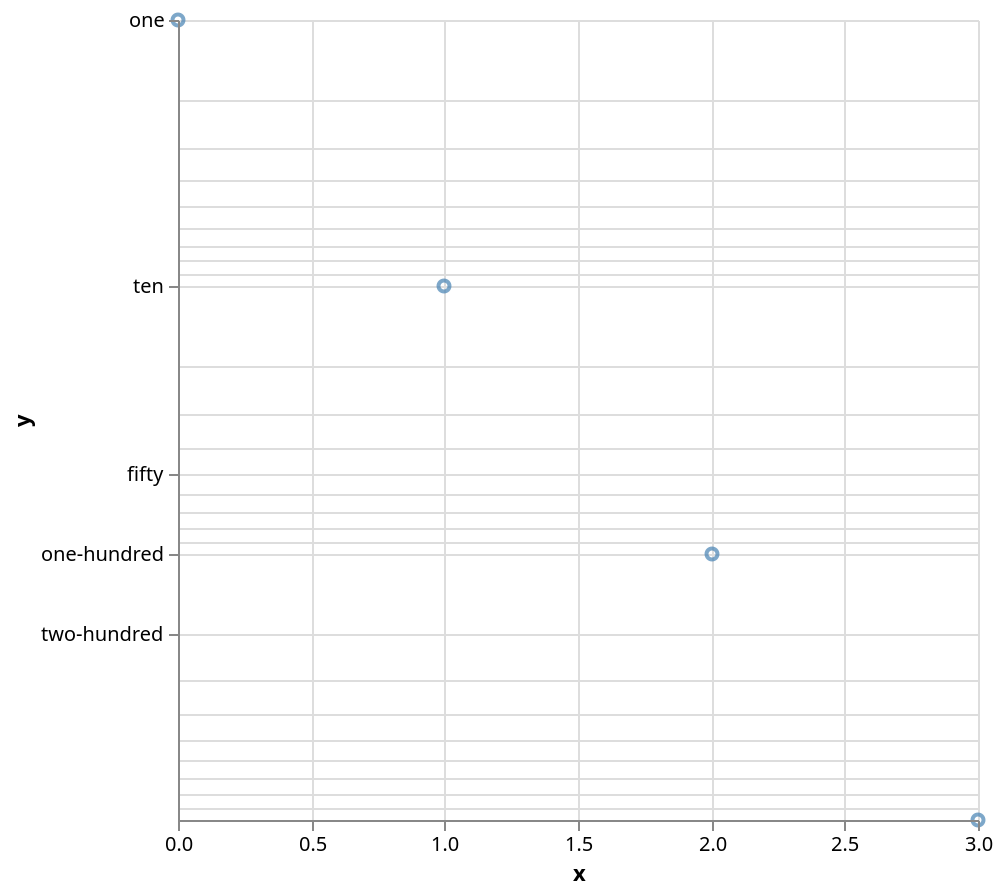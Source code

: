 {
  "$schema": "http://vega.github.io/schema/vega/v3.0.json",
  "padding": 5,
  "autosize": "pad",
  "signals": [
    {
      "name": "width",
      "update": "data('layout')[0].width"
    },
    {
      "name": "height",
      "update": "data('layout')[0].height"
    }
  ],
  "data": [
    {
      "name": "source",
      "values": [
        {
          "x": 0,
          "y": 1,
          "_id": 125
        },
        {
          "x": 1,
          "y": 10,
          "_id": 126
        },
        {
          "x": 2,
          "y": 100,
          "_id": 127
        },
        {
          "x": 3,
          "y": 1000,
          "_id": 128
        }
      ],
      "format": {
        "type": "json",
        "parse": {
          "x": "number",
          "y": "number"
        }
      },
      "transform": [
        {
          "type": "filter",
          "expr": "datum[\"x\"] !== null && !isNaN(datum[\"x\"]) && datum[\"y\"] !== null && !isNaN(datum[\"y\"])"
        },
        {
          "type": "filter",
          "expr": "datum[\"y\"] > 0"
        }
      ]
    },
    {
      "name": "layout",
      "values": [
        {
          "_id": 133,
          "width": 400,
          "height": 400
        }
      ],
      "transform": [
        {
          "type": "formula",
          "as": "width",
          "expr": "400"
        },
        {
          "type": "formula",
          "as": "height",
          "expr": "400"
        }
      ]
    }
  ],
  "marks": [
    {
      "name": "main",
      "type": "group",
      "from": {
        "data": "layout"
      },
      "encode": {
        "update": {
          "width": {
            "field": "width"
          },
          "height": {
            "field": "height"
          }
        }
      },
      "marks": [
        {
          "name": "marks",
          "type": "symbol",
          "role": "point",
          "from": {
            "data": "source"
          },
          "encode": {
            "update": {
              "x": {
                "scale": "x",
                "field": "x"
              },
              "y": {
                "scale": "y",
                "field": "y"
              },
              "size": {
                "value": 30
              },
              "shape": {
                "value": "circle"
              },
              "opacity": {
                "value": 0.7
              },
              "strokeWidth": {
                "value": 2
              },
              "stroke": {
                "value": "#4682b4"
              },
              "fill": {
                "value": "transparent"
              }
            }
          }
        }
      ],
      "scales": [
        {
          "name": "x",
          "type": "linear",
          "domain": {
            "data": "source",
            "field": "x"
          },
          "range": [
            0,
            400
          ],
          "round": true,
          "nice": true,
          "zero": true
        },
        {
          "name": "y",
          "type": "log",
          "domain": [1000,1],
          "range": [
            400,
            0
          ],
          "round": true,
          "nice": true
        },
        {
          "name": "ylabels",
          "type": "ordinal",
          "range": ["two-hundred","one-hundred","fifty","ten","one"]
        }        
      ],
      "axes": [
        {
          "scale": "x",
          "format": "s",
          "orient": "bottom",
          "tickCount": 5,
          "title": "x",
          "zindex": 1
        },
        {
          "scale": "x",
          "domain": false,
          "format": "s",
          "labels": false,
          "grid": true,
          "orient": "bottom",
          "ticks": false,
          "tickCount": 5,
          "zindex": 0,
          "gridScale": "y"
        },
        {
          "scale": "y",
          "format": "s",
          "orient": "left",
          "title": "y",
          "zindex": 1,
          "values": [200,100,50,10,1],
          "encode":{
            "labels":{"update":{"text":{"scale":"ylabels","field":"value"}}}
          }          
        },
        {
          "scale": "y",
          "domain": false,
          "format": "s",
          "labels": false,
          "grid": true,
          "orient": "left",
          "ticks": false,
          "zindex": 0,
          "gridScale": "x"
        }
      ]
    }
  ]
}
